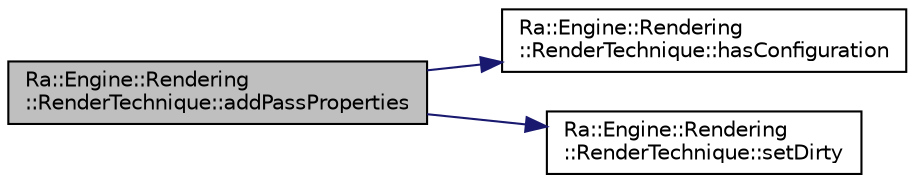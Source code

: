 digraph "Ra::Engine::Rendering::RenderTechnique::addPassProperties"
{
 // INTERACTIVE_SVG=YES
 // LATEX_PDF_SIZE
  edge [fontname="Helvetica",fontsize="10",labelfontname="Helvetica",labelfontsize="10"];
  node [fontname="Helvetica",fontsize="10",shape=record];
  rankdir="LR";
  Node1 [label="Ra::Engine::Rendering\l::RenderTechnique::addPassProperties",height=0.2,width=0.4,color="black", fillcolor="grey75", style="filled", fontcolor="black",tooltip=" "];
  Node1 -> Node2 [color="midnightblue",fontsize="10",style="solid",fontname="Helvetica"];
  Node2 [label="Ra::Engine::Rendering\l::RenderTechnique::hasConfiguration",height=0.2,width=0.4,color="black", fillcolor="white", style="filled",URL="$classRa_1_1Engine_1_1Rendering_1_1RenderTechnique.html#a80ed342917f6314ebe193cd311cfc8cd",tooltip=" "];
  Node1 -> Node3 [color="midnightblue",fontsize="10",style="solid",fontname="Helvetica"];
  Node3 [label="Ra::Engine::Rendering\l::RenderTechnique::setDirty",height=0.2,width=0.4,color="black", fillcolor="white", style="filled",URL="$classRa_1_1Engine_1_1Rendering_1_1RenderTechnique.html#af3b58075507144820fe06f6a129b0107",tooltip=" "];
}
